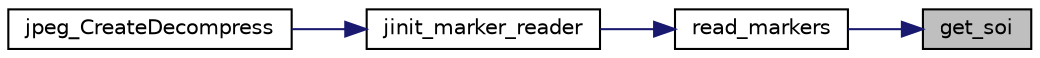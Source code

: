 digraph "get_soi"
{
 // LATEX_PDF_SIZE
  bgcolor="transparent";
  edge [fontname="Helvetica",fontsize="10",labelfontname="Helvetica",labelfontsize="10"];
  node [fontname="Helvetica",fontsize="10",shape=record];
  rankdir="RL";
  Node59 [label="get_soi",height=0.2,width=0.4,color="black", fillcolor="grey75", style="filled", fontcolor="black",tooltip=" "];
  Node59 -> Node60 [dir="back",color="midnightblue",fontsize="10",style="solid",fontname="Helvetica"];
  Node60 [label="read_markers",height=0.2,width=0.4,color="black",URL="$jdmarker_8c.html#a8ff81a078a99e98efe6051366512c5f6",tooltip=" "];
  Node60 -> Node61 [dir="back",color="midnightblue",fontsize="10",style="solid",fontname="Helvetica"];
  Node61 [label="jinit_marker_reader",height=0.2,width=0.4,color="black",URL="$jdmarker_8c.html#a8fa54cb03525a09cd2a6121496895072",tooltip=" "];
  Node61 -> Node62 [dir="back",color="midnightblue",fontsize="10",style="solid",fontname="Helvetica"];
  Node62 [label="jpeg_CreateDecompress",height=0.2,width=0.4,color="black",URL="$jdapimin_8c.html#a02b5c7eb58970a07cae85ffdcda9085d",tooltip=" "];
}
